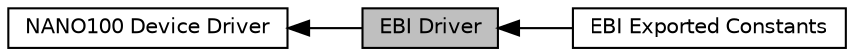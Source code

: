 digraph "EBI Driver"
{
  edge [fontname="Helvetica",fontsize="10",labelfontname="Helvetica",labelfontsize="10"];
  node [fontname="Helvetica",fontsize="10",shape=box];
  rankdir=LR;
  Node2 [label="NANO100 Device Driver",height=0.2,width=0.4,color="black", fillcolor="white", style="filled",URL="$d5/d3c/group___n_a_n_o100___device___driver.html",tooltip=" "];
  Node1 [label="EBI Driver",height=0.2,width=0.4,color="black", fillcolor="grey75", style="filled", fontcolor="black",tooltip=" "];
  Node3 [label="EBI Exported Constants",height=0.2,width=0.4,color="black", fillcolor="white", style="filled",URL="$d1/d7a/group___n_a_n_o100___e_b_i___e_x_p_o_r_t_e_d___c_o_n_s_t_a_n_t_s.html",tooltip=" "];
  Node2->Node1 [shape=plaintext, dir="back", style="solid"];
  Node1->Node3 [shape=plaintext, dir="back", style="solid"];
}
